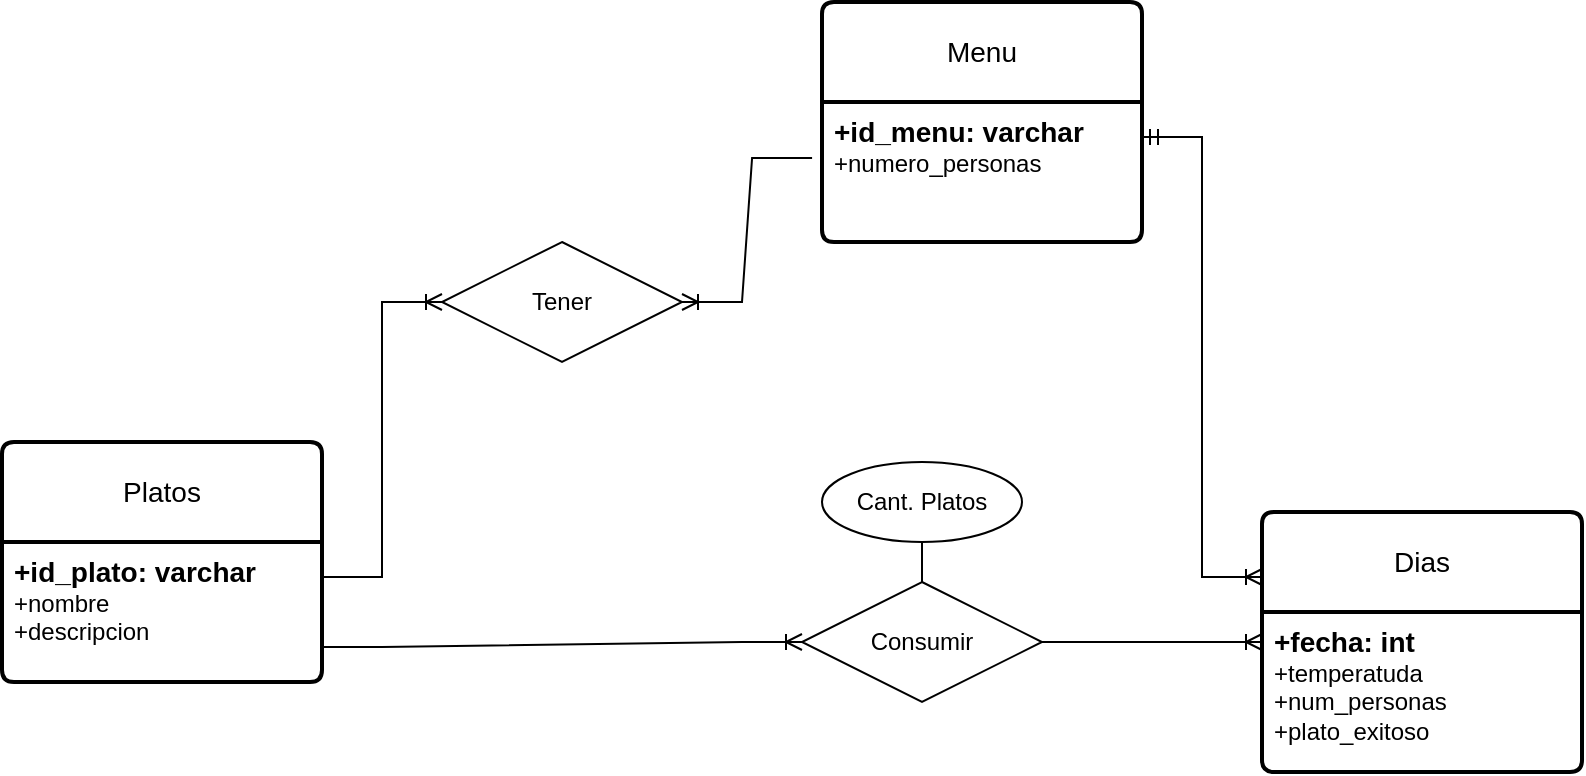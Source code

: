 <mxfile version="22.0.4" type="github">
  <diagram id="R2lEEEUBdFMjLlhIrx00" name="Page-1">
    <mxGraphModel dx="1290" dy="574" grid="1" gridSize="10" guides="1" tooltips="1" connect="1" arrows="1" fold="1" page="1" pageScale="1" pageWidth="850" pageHeight="1100" math="0" shadow="0" extFonts="Permanent Marker^https://fonts.googleapis.com/css?family=Permanent+Marker">
      <root>
        <mxCell id="0" />
        <mxCell id="1" parent="0" />
        <mxCell id="lavQlaf5K3k3yDDHc6R4-1" value="Menu" style="swimlane;childLayout=stackLayout;horizontal=1;startSize=50;horizontalStack=0;rounded=1;fontSize=14;fontStyle=0;strokeWidth=2;resizeParent=0;resizeLast=1;shadow=0;dashed=0;align=center;arcSize=4;whiteSpace=wrap;html=1;" parent="1" vertex="1">
          <mxGeometry x="440" y="120" width="160" height="120" as="geometry" />
        </mxCell>
        <mxCell id="lavQlaf5K3k3yDDHc6R4-2" value="&lt;font style=&quot;font-size: 14px;&quot;&gt;&lt;b&gt;+id_menu: varchar&lt;/b&gt;&lt;/font&gt;&lt;br&gt;+numero_personas" style="align=left;strokeColor=none;fillColor=none;spacingLeft=4;fontSize=12;verticalAlign=top;resizable=0;rotatable=0;part=1;html=1;" parent="lavQlaf5K3k3yDDHc6R4-1" vertex="1">
          <mxGeometry y="50" width="160" height="70" as="geometry" />
        </mxCell>
        <mxCell id="lavQlaf5K3k3yDDHc6R4-3" value="Tener" style="shape=rhombus;perimeter=rhombusPerimeter;whiteSpace=wrap;html=1;align=center;" parent="1" vertex="1">
          <mxGeometry x="250" y="240" width="120" height="60" as="geometry" />
        </mxCell>
        <mxCell id="lavQlaf5K3k3yDDHc6R4-4" value="Platos" style="swimlane;childLayout=stackLayout;horizontal=1;startSize=50;horizontalStack=0;rounded=1;fontSize=14;fontStyle=0;strokeWidth=2;resizeParent=0;resizeLast=1;shadow=0;dashed=0;align=center;arcSize=4;whiteSpace=wrap;html=1;" parent="1" vertex="1">
          <mxGeometry x="30" y="340" width="160" height="120" as="geometry" />
        </mxCell>
        <mxCell id="lavQlaf5K3k3yDDHc6R4-5" value="&lt;font style=&quot;font-size: 14px;&quot;&gt;&lt;b&gt;+id_plato: varchar&lt;/b&gt;&lt;/font&gt;&lt;br&gt;+nombre&lt;br&gt;+descripcion" style="align=left;strokeColor=none;fillColor=none;spacingLeft=4;fontSize=12;verticalAlign=top;resizable=0;rotatable=0;part=1;html=1;" parent="lavQlaf5K3k3yDDHc6R4-4" vertex="1">
          <mxGeometry y="50" width="160" height="70" as="geometry" />
        </mxCell>
        <mxCell id="lavQlaf5K3k3yDDHc6R4-6" value="Dias" style="swimlane;childLayout=stackLayout;horizontal=1;startSize=50;horizontalStack=0;rounded=1;fontSize=14;fontStyle=0;strokeWidth=2;resizeParent=0;resizeLast=1;shadow=0;dashed=0;align=center;arcSize=4;whiteSpace=wrap;html=1;" parent="1" vertex="1">
          <mxGeometry x="660" y="375" width="160" height="130" as="geometry" />
        </mxCell>
        <mxCell id="lavQlaf5K3k3yDDHc6R4-7" value="&lt;font style=&quot;font-size: 14px;&quot;&gt;&lt;b&gt;+fecha: int&lt;br&gt;&lt;/b&gt;&lt;/font&gt;+temperatuda&lt;br&gt;+num_personas&lt;br&gt;+plato_exitoso" style="align=left;strokeColor=none;fillColor=none;spacingLeft=4;fontSize=12;verticalAlign=top;resizable=0;rotatable=0;part=1;html=1;" parent="lavQlaf5K3k3yDDHc6R4-6" vertex="1">
          <mxGeometry y="50" width="160" height="80" as="geometry" />
        </mxCell>
        <mxCell id="lavQlaf5K3k3yDDHc6R4-9" value="Consumir" style="shape=rhombus;perimeter=rhombusPerimeter;whiteSpace=wrap;html=1;align=center;" parent="1" vertex="1">
          <mxGeometry x="430" y="410" width="120" height="60" as="geometry" />
        </mxCell>
        <mxCell id="lavQlaf5K3k3yDDHc6R4-13" value="Cant. Platos" style="ellipse;whiteSpace=wrap;html=1;align=center;" parent="1" vertex="1">
          <mxGeometry x="440" y="350" width="100" height="40" as="geometry" />
        </mxCell>
        <mxCell id="lavQlaf5K3k3yDDHc6R4-15" value="" style="edgeStyle=entityRelationEdgeStyle;fontSize=12;html=1;endArrow=ERoneToMany;rounded=0;exitX=-0.031;exitY=0.4;exitDx=0;exitDy=0;entryX=1;entryY=0.5;entryDx=0;entryDy=0;exitPerimeter=0;" parent="1" source="lavQlaf5K3k3yDDHc6R4-2" target="lavQlaf5K3k3yDDHc6R4-3" edge="1">
          <mxGeometry width="100" height="100" relative="1" as="geometry">
            <mxPoint x="360" y="260" as="sourcePoint" />
            <mxPoint x="460" y="160" as="targetPoint" />
          </mxGeometry>
        </mxCell>
        <mxCell id="lavQlaf5K3k3yDDHc6R4-16" value="" style="edgeStyle=entityRelationEdgeStyle;fontSize=12;html=1;endArrow=ERoneToMany;rounded=0;exitX=1;exitY=0.25;exitDx=0;exitDy=0;entryX=0;entryY=0.5;entryDx=0;entryDy=0;" parent="1" source="lavQlaf5K3k3yDDHc6R4-5" target="lavQlaf5K3k3yDDHc6R4-3" edge="1">
          <mxGeometry width="100" height="100" relative="1" as="geometry">
            <mxPoint x="430" y="280" as="sourcePoint" />
            <mxPoint x="420" y="340" as="targetPoint" />
          </mxGeometry>
        </mxCell>
        <mxCell id="lavQlaf5K3k3yDDHc6R4-17" value="" style="edgeStyle=entityRelationEdgeStyle;fontSize=12;html=1;endArrow=ERoneToMany;rounded=0;entryX=0;entryY=0.5;entryDx=0;entryDy=0;exitX=1;exitY=0.75;exitDx=0;exitDy=0;" parent="1" source="lavQlaf5K3k3yDDHc6R4-5" target="lavQlaf5K3k3yDDHc6R4-9" edge="1">
          <mxGeometry width="100" height="100" relative="1" as="geometry">
            <mxPoint x="180" y="440" as="sourcePoint" />
            <mxPoint x="410" y="500" as="targetPoint" />
          </mxGeometry>
        </mxCell>
        <mxCell id="lavQlaf5K3k3yDDHc6R4-18" value="" style="edgeStyle=entityRelationEdgeStyle;fontSize=12;html=1;endArrow=ERoneToMany;rounded=0;entryX=0;entryY=0.5;entryDx=0;entryDy=0;exitX=1;exitY=0.5;exitDx=0;exitDy=0;" parent="1" source="lavQlaf5K3k3yDDHc6R4-9" target="lavQlaf5K3k3yDDHc6R4-6" edge="1">
          <mxGeometry width="100" height="100" relative="1" as="geometry">
            <mxPoint x="630" y="540" as="sourcePoint" />
            <mxPoint x="580" y="490" as="targetPoint" />
            <Array as="points">
              <mxPoint x="610" y="610" />
            </Array>
          </mxGeometry>
        </mxCell>
        <mxCell id="lavQlaf5K3k3yDDHc6R4-19" value="" style="endArrow=none;html=1;rounded=0;exitX=0.5;exitY=1;exitDx=0;exitDy=0;entryX=0.5;entryY=0;entryDx=0;entryDy=0;" parent="1" source="lavQlaf5K3k3yDDHc6R4-13" target="lavQlaf5K3k3yDDHc6R4-9" edge="1">
          <mxGeometry relative="1" as="geometry">
            <mxPoint x="590" y="320" as="sourcePoint" />
            <mxPoint x="750" y="320" as="targetPoint" />
          </mxGeometry>
        </mxCell>
        <mxCell id="lavQlaf5K3k3yDDHc6R4-21" value="" style="edgeStyle=entityRelationEdgeStyle;fontSize=12;html=1;endArrow=ERoneToMany;startArrow=ERmandOne;rounded=0;entryX=0;entryY=0.25;entryDx=0;entryDy=0;exitX=1;exitY=0.25;exitDx=0;exitDy=0;" parent="1" source="lavQlaf5K3k3yDDHc6R4-2" target="lavQlaf5K3k3yDDHc6R4-6" edge="1">
          <mxGeometry width="100" height="100" relative="1" as="geometry">
            <mxPoint x="590" y="220" as="sourcePoint" />
            <mxPoint x="690" y="120" as="targetPoint" />
          </mxGeometry>
        </mxCell>
      </root>
    </mxGraphModel>
  </diagram>
</mxfile>
